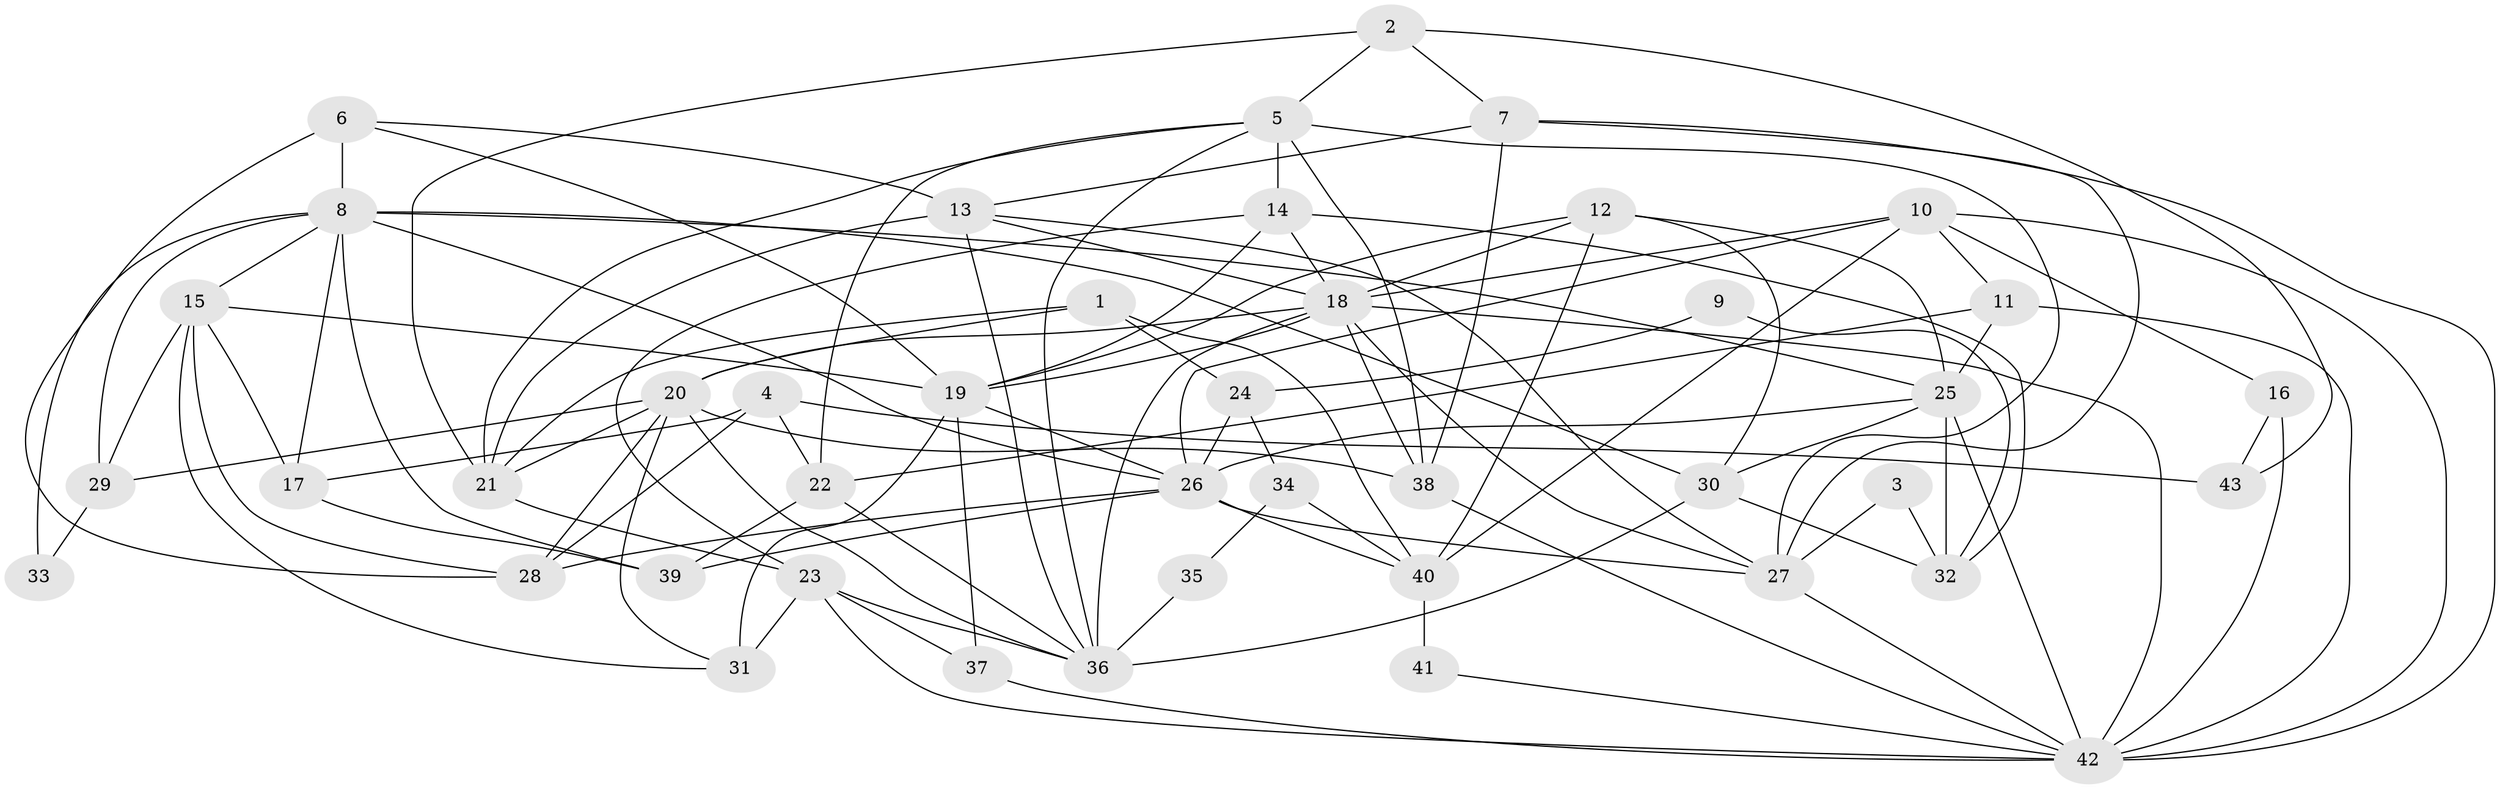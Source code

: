 // original degree distribution, {6: 0.08235294117647059, 7: 0.058823529411764705, 4: 0.2235294117647059, 3: 0.25882352941176473, 5: 0.2, 2: 0.16470588235294117, 8: 0.011764705882352941}
// Generated by graph-tools (version 1.1) at 2025/01/03/09/25 03:01:57]
// undirected, 43 vertices, 111 edges
graph export_dot {
graph [start="1"]
  node [color=gray90,style=filled];
  1;
  2;
  3;
  4;
  5;
  6;
  7;
  8;
  9;
  10;
  11;
  12;
  13;
  14;
  15;
  16;
  17;
  18;
  19;
  20;
  21;
  22;
  23;
  24;
  25;
  26;
  27;
  28;
  29;
  30;
  31;
  32;
  33;
  34;
  35;
  36;
  37;
  38;
  39;
  40;
  41;
  42;
  43;
  1 -- 20 [weight=1.0];
  1 -- 21 [weight=1.0];
  1 -- 24 [weight=1.0];
  1 -- 40 [weight=1.0];
  2 -- 5 [weight=1.0];
  2 -- 7 [weight=1.0];
  2 -- 21 [weight=1.0];
  2 -- 43 [weight=1.0];
  3 -- 27 [weight=1.0];
  3 -- 32 [weight=1.0];
  4 -- 17 [weight=1.0];
  4 -- 22 [weight=1.0];
  4 -- 28 [weight=1.0];
  4 -- 43 [weight=2.0];
  5 -- 14 [weight=1.0];
  5 -- 21 [weight=1.0];
  5 -- 22 [weight=1.0];
  5 -- 27 [weight=1.0];
  5 -- 36 [weight=1.0];
  5 -- 38 [weight=1.0];
  6 -- 8 [weight=2.0];
  6 -- 13 [weight=1.0];
  6 -- 19 [weight=1.0];
  6 -- 28 [weight=1.0];
  7 -- 13 [weight=1.0];
  7 -- 27 [weight=1.0];
  7 -- 38 [weight=1.0];
  7 -- 42 [weight=1.0];
  8 -- 15 [weight=1.0];
  8 -- 17 [weight=1.0];
  8 -- 25 [weight=1.0];
  8 -- 26 [weight=1.0];
  8 -- 29 [weight=1.0];
  8 -- 30 [weight=2.0];
  8 -- 33 [weight=1.0];
  8 -- 39 [weight=2.0];
  9 -- 24 [weight=1.0];
  9 -- 32 [weight=1.0];
  10 -- 11 [weight=1.0];
  10 -- 16 [weight=1.0];
  10 -- 18 [weight=1.0];
  10 -- 26 [weight=1.0];
  10 -- 40 [weight=1.0];
  10 -- 42 [weight=1.0];
  11 -- 22 [weight=1.0];
  11 -- 25 [weight=1.0];
  11 -- 42 [weight=1.0];
  12 -- 18 [weight=1.0];
  12 -- 19 [weight=1.0];
  12 -- 25 [weight=1.0];
  12 -- 30 [weight=1.0];
  12 -- 40 [weight=1.0];
  13 -- 18 [weight=1.0];
  13 -- 21 [weight=1.0];
  13 -- 27 [weight=1.0];
  13 -- 36 [weight=1.0];
  14 -- 18 [weight=1.0];
  14 -- 19 [weight=1.0];
  14 -- 23 [weight=1.0];
  14 -- 32 [weight=1.0];
  15 -- 17 [weight=1.0];
  15 -- 19 [weight=1.0];
  15 -- 28 [weight=1.0];
  15 -- 29 [weight=3.0];
  15 -- 31 [weight=1.0];
  16 -- 42 [weight=2.0];
  16 -- 43 [weight=1.0];
  17 -- 39 [weight=1.0];
  18 -- 19 [weight=1.0];
  18 -- 20 [weight=1.0];
  18 -- 27 [weight=1.0];
  18 -- 36 [weight=1.0];
  18 -- 38 [weight=1.0];
  18 -- 42 [weight=1.0];
  19 -- 26 [weight=1.0];
  19 -- 31 [weight=2.0];
  19 -- 37 [weight=1.0];
  20 -- 21 [weight=1.0];
  20 -- 28 [weight=1.0];
  20 -- 29 [weight=1.0];
  20 -- 31 [weight=1.0];
  20 -- 36 [weight=1.0];
  20 -- 38 [weight=1.0];
  21 -- 23 [weight=1.0];
  22 -- 36 [weight=1.0];
  22 -- 39 [weight=2.0];
  23 -- 31 [weight=1.0];
  23 -- 36 [weight=1.0];
  23 -- 37 [weight=1.0];
  23 -- 42 [weight=1.0];
  24 -- 26 [weight=1.0];
  24 -- 34 [weight=1.0];
  25 -- 26 [weight=1.0];
  25 -- 30 [weight=1.0];
  25 -- 32 [weight=2.0];
  25 -- 42 [weight=1.0];
  26 -- 27 [weight=1.0];
  26 -- 28 [weight=1.0];
  26 -- 39 [weight=1.0];
  26 -- 40 [weight=1.0];
  27 -- 42 [weight=1.0];
  29 -- 33 [weight=1.0];
  30 -- 32 [weight=1.0];
  30 -- 36 [weight=1.0];
  34 -- 35 [weight=1.0];
  34 -- 40 [weight=1.0];
  35 -- 36 [weight=3.0];
  37 -- 42 [weight=1.0];
  38 -- 42 [weight=1.0];
  40 -- 41 [weight=2.0];
  41 -- 42 [weight=1.0];
}
